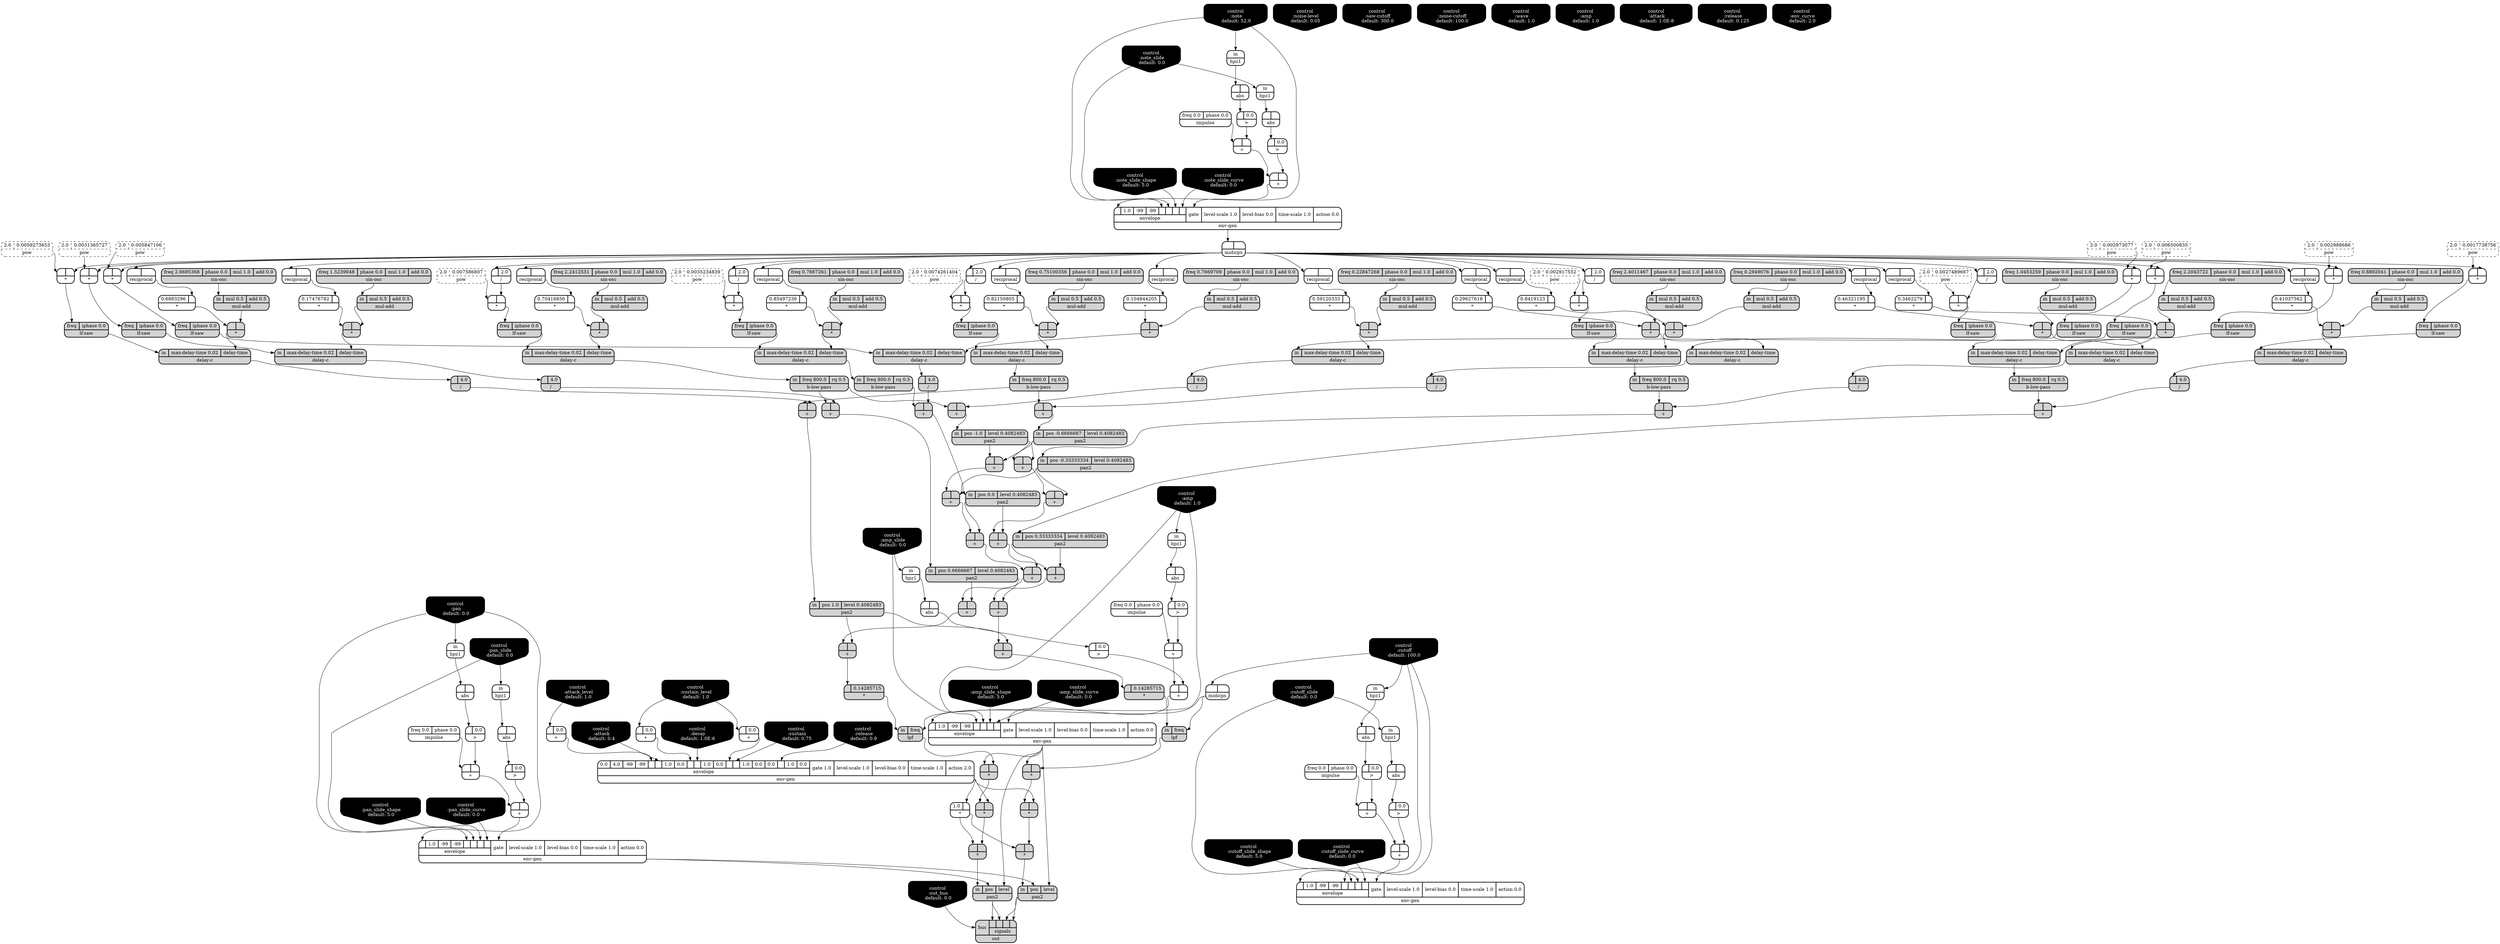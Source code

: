 digraph synthdef {
46 [label = "{{ <a> |<b> } |<__UG_NAME__>* }" style="bold, rounded" shape=record rankdir=LR];
49 [label = "{{ <a> 0.70416856|<b> } |<__UG_NAME__>* }" style="bold, rounded" shape=record rankdir=LR];
52 [label = "{{ <a> |<b> } |<__UG_NAME__>* }" style="filled, bold, rounded"  shape=record rankdir=LR];
56 [label = "{{ <a> 0.82150805|<b> } |<__UG_NAME__>* }" style="bold, rounded" shape=record rankdir=LR];
58 [label = "{{ <a> |<b> } |<__UG_NAME__>* }" style="bold, rounded" shape=record rankdir=LR];
61 [label = "{{ <a> 0.29627618|<b> } |<__UG_NAME__>* }" style="bold, rounded" shape=record rankdir=LR];
63 [label = "{{ <a> |<b> } |<__UG_NAME__>* }" style="filled, bold, rounded"  shape=record rankdir=LR];
65 [label = "{{ <a> 0.85497236|<b> } |<__UG_NAME__>* }" style="bold, rounded" shape=record rankdir=LR];
68 [label = "{{ <a> |<b> } |<__UG_NAME__>* }" style="filled, bold, rounded"  shape=record rankdir=LR];
73 [label = "{{ <a> |<b> } |<__UG_NAME__>* }" style="bold, rounded" shape=record rankdir=LR];
83 [label = "{{ <a> |<b> } |<__UG_NAME__>* }" style="bold, rounded" shape=record rankdir=LR];
87 [label = "{{ <a> |<b> } |<__UG_NAME__>* }" style="bold, rounded" shape=record rankdir=LR];
90 [label = "{{ <a> 0.104844205|<b> } |<__UG_NAME__>* }" style="bold, rounded" shape=record rankdir=LR];
93 [label = "{{ <a> |<b> } |<__UG_NAME__>* }" style="filled, bold, rounded"  shape=record rankdir=LR];
96 [label = "{{ <a> |<b> } |<__UG_NAME__>* }" style="bold, rounded" shape=record rankdir=LR];
99 [label = "{{ <a> 0.59120333|<b> } |<__UG_NAME__>* }" style="bold, rounded" shape=record rankdir=LR];
102 [label = "{{ <a> |<b> } |<__UG_NAME__>* }" style="filled, bold, rounded"  shape=record rankdir=LR];
110 [label = "{{ <a> |<b> } |<__UG_NAME__>* }" style="filled, bold, rounded"  shape=record rankdir=LR];
114 [label = "{{ <a> |<b> } |<__UG_NAME__>* }" style="bold, rounded" shape=record rankdir=LR];
123 [label = "{{ <a> |<b> } |<__UG_NAME__>* }" style="bold, rounded" shape=record rankdir=LR];
126 [label = "{{ <a> 0.8419123|<b> } |<__UG_NAME__>* }" style="bold, rounded" shape=record rankdir=LR];
127 [label = "{{ <a> |<b> } |<__UG_NAME__>* }" style="filled, bold, rounded"  shape=record rankdir=LR];
131 [label = "{{ <a> 0.46321195|<b> } |<__UG_NAME__>* }" style="bold, rounded" shape=record rankdir=LR];
133 [label = "{{ <a> |<b> } |<__UG_NAME__>* }" style="filled, bold, rounded"  shape=record rankdir=LR];
143 [label = "{{ <a> |<b> } |<__UG_NAME__>* }" style="bold, rounded" shape=record rankdir=LR];
152 [label = "{{ <a> |<b> } |<__UG_NAME__>* }" style="bold, rounded" shape=record rankdir=LR];
155 [label = "{{ <a> 0.3462279|<b> } |<__UG_NAME__>* }" style="bold, rounded" shape=record rankdir=LR];
157 [label = "{{ <a> |<b> } |<__UG_NAME__>* }" style="filled, bold, rounded"  shape=record rankdir=LR];
161 [label = "{{ <a> |<b> } |<__UG_NAME__>* }" style="bold, rounded" shape=record rankdir=LR];
164 [label = "{{ <a> 0.41037562|<b> } |<__UG_NAME__>* }" style="bold, rounded" shape=record rankdir=LR];
167 [label = "{{ <a> |<b> } |<__UG_NAME__>* }" style="filled, bold, rounded"  shape=record rankdir=LR];
174 [label = "{{ <a> |<b> } |<__UG_NAME__>* }" style="bold, rounded" shape=record rankdir=LR];
177 [label = "{{ <a> 0.17476782|<b> } |<__UG_NAME__>* }" style="bold, rounded" shape=record rankdir=LR];
180 [label = "{{ <a> |<b> } |<__UG_NAME__>* }" style="filled, bold, rounded"  shape=record rankdir=LR];
187 [label = "{{ <a> 0.6883296|<b> } |<__UG_NAME__>* }" style="bold, rounded" shape=record rankdir=LR];
190 [label = "{{ <a> |<b> } |<__UG_NAME__>* }" style="filled, bold, rounded"  shape=record rankdir=LR];
196 [label = "{{ <a> |<b> 0.14285715} |<__UG_NAME__>* }" style="filled, bold, rounded"  shape=record rankdir=LR];
199 [label = "{{ <a> 1.0|<b> } |<__UG_NAME__>* }" style="bold, rounded" shape=record rankdir=LR];
214 [label = "{{ <a> |<b> 0.14285715} |<__UG_NAME__>* }" style="filled, bold, rounded"  shape=record rankdir=LR];
216 [label = "{{ <a> |<b> } |<__UG_NAME__>* }" style="filled, bold, rounded"  shape=record rankdir=LR];
217 [label = "{{ <a> |<b> } |<__UG_NAME__>* }" style="filled, bold, rounded"  shape=record rankdir=LR];
218 [label = "{{ <a> |<b> } |<__UG_NAME__>* }" style="filled, bold, rounded"  shape=record rankdir=LR];
220 [label = "{{ <a> |<b> } |<__UG_NAME__>* }" style="filled, bold, rounded"  shape=record rankdir=LR];
227 [label = "{{ <a> |<b> } |<__UG_NAME__>* }" style="filled, bold, rounded"  shape=record rankdir=LR];
228 [label = "{{ <a> |<b> } |<__UG_NAME__>* }" style="filled, bold, rounded"  shape=record rankdir=LR];
38 [label = "{{ <a> |<b> } |<__UG_NAME__>+ }" style="bold, rounded" shape=record rankdir=LR];
42 [label = "{{ <a> |<b> } |<__UG_NAME__>+ }" style="bold, rounded" shape=record rankdir=LR];
78 [label = "{{ <a> |<b> 0.0} |<__UG_NAME__>+ }" style="bold, rounded" shape=record rankdir=LR];
79 [label = "{{ <a> |<b> 0.0} |<__UG_NAME__>+ }" style="bold, rounded" shape=record rankdir=LR];
80 [label = "{{ <a> |<b> 0.0} |<__UG_NAME__>+ }" style="bold, rounded" shape=record rankdir=LR];
105 [label = "{{ <a> |<b> } |<__UG_NAME__>+ }" style="filled, bold, rounded"  shape=record rankdir=LR];
118 [label = "{{ <a> |<b> } |<__UG_NAME__>+ }" style="filled, bold, rounded"  shape=record rankdir=LR];
120 [label = "{{ <a> |<b> } |<__UG_NAME__>+ }" style="filled, bold, rounded"  shape=record rankdir=LR];
136 [label = "{{ <a> |<b> } |<__UG_NAME__>+ }" style="filled, bold, rounded"  shape=record rankdir=LR];
138 [label = "{{ <a> |<b> } |<__UG_NAME__>+ }" style="filled, bold, rounded"  shape=record rankdir=LR];
139 [label = "{{ <a> |<b> } |<__UG_NAME__>+ }" style="filled, bold, rounded"  shape=record rankdir=LR];
140 [label = "{{ <a> |<b> } |<__UG_NAME__>+ }" style="filled, bold, rounded"  shape=record rankdir=LR];
147 [label = "{{ <a> |<b> } |<__UG_NAME__>+ }" style="filled, bold, rounded"  shape=record rankdir=LR];
149 [label = "{{ <a> |<b> } |<__UG_NAME__>+ }" style="filled, bold, rounded"  shape=record rankdir=LR];
170 [label = "{{ <a> |<b> } |<__UG_NAME__>+ }" style="filled, bold, rounded"  shape=record rankdir=LR];
172 [label = "{{ <a> |<b> } |<__UG_NAME__>+ }" style="filled, bold, rounded"  shape=record rankdir=LR];
183 [label = "{{ <a> |<b> } |<__UG_NAME__>+ }" style="filled, bold, rounded"  shape=record rankdir=LR];
185 [label = "{{ <a> |<b> } |<__UG_NAME__>+ }" style="filled, bold, rounded"  shape=record rankdir=LR];
193 [label = "{{ <a> |<b> } |<__UG_NAME__>+ }" style="filled, bold, rounded"  shape=record rankdir=LR];
195 [label = "{{ <a> |<b> } |<__UG_NAME__>+ }" style="filled, bold, rounded"  shape=record rankdir=LR];
204 [label = "{{ <a> |<b> } |<__UG_NAME__>+ }" style="bold, rounded" shape=record rankdir=LR];
208 [label = "{{ <a> |<b> } |<__UG_NAME__>+ }" style="bold, rounded" shape=record rankdir=LR];
210 [label = "{{ <a> |<b> } |<__UG_NAME__>+ }" style="filled, bold, rounded"  shape=record rankdir=LR];
211 [label = "{{ <a> |<b> } |<__UG_NAME__>+ }" style="filled, bold, rounded"  shape=record rankdir=LR];
212 [label = "{{ <a> |<b> } |<__UG_NAME__>+ }" style="filled, bold, rounded"  shape=record rankdir=LR];
213 [label = "{{ <a> |<b> } |<__UG_NAME__>+ }" style="filled, bold, rounded"  shape=record rankdir=LR];
224 [label = "{{ <a> |<b> } |<__UG_NAME__>+ }" style="bold, rounded" shape=record rankdir=LR];
225 [label = "{{ <a> |<b> } |<__UG_NAME__>+ }" style="bold, rounded" shape=record rankdir=LR];
236 [label = "{{ <a> |<b> } |<__UG_NAME__>+ }" style="bold, rounded" shape=record rankdir=LR];
240 [label = "{{ <a> |<b> } |<__UG_NAME__>+ }" style="bold, rounded" shape=record rankdir=LR];
45 [label = "{{ <a> |<b> 2.0} |<__UG_NAME__>/ }" style="bold, rounded" shape=record rankdir=LR];
72 [label = "{{ <a> |<b> 2.0} |<__UG_NAME__>/ }" style="bold, rounded" shape=record rankdir=LR];
95 [label = "{{ <a> |<b> 4.0} |<__UG_NAME__>/ }" style="filled, bold, rounded"  shape=record rankdir=LR];
104 [label = "{{ <a> |<b> 4.0} |<__UG_NAME__>/ }" style="filled, bold, rounded"  shape=record rankdir=LR];
117 [label = "{{ <a> |<b> 4.0} |<__UG_NAME__>/ }" style="filled, bold, rounded"  shape=record rankdir=LR];
122 [label = "{{ <a> |<b> 2.0} |<__UG_NAME__>/ }" style="bold, rounded" shape=record rankdir=LR];
135 [label = "{{ <a> |<b> 4.0} |<__UG_NAME__>/ }" style="filled, bold, rounded"  shape=record rankdir=LR];
142 [label = "{{ <a> |<b> 2.0} |<__UG_NAME__>/ }" style="bold, rounded" shape=record rankdir=LR];
151 [label = "{{ <a> |<b> 2.0} |<__UG_NAME__>/ }" style="bold, rounded" shape=record rankdir=LR];
169 [label = "{{ <a> |<b> 4.0} |<__UG_NAME__>/ }" style="filled, bold, rounded"  shape=record rankdir=LR];
182 [label = "{{ <a> |<b> 4.0} |<__UG_NAME__>/ }" style="filled, bold, rounded"  shape=record rankdir=LR];
192 [label = "{{ <a> |<b> 4.0} |<__UG_NAME__>/ }" style="filled, bold, rounded"  shape=record rankdir=LR];
37 [label = "{{ <a> |<b> 0.0} |<__UG_NAME__>\> }" style="bold, rounded" shape=record rankdir=LR];
41 [label = "{{ <a> |<b> 0.0} |<__UG_NAME__>\> }" style="bold, rounded" shape=record rankdir=LR];
77 [label = "{{ <a> |<b> 0.0} |<__UG_NAME__>\> }" style="bold, rounded" shape=record rankdir=LR];
203 [label = "{{ <a> |<b> 0.0} |<__UG_NAME__>\> }" style="bold, rounded" shape=record rankdir=LR];
207 [label = "{{ <a> |<b> 0.0} |<__UG_NAME__>\> }" style="bold, rounded" shape=record rankdir=LR];
223 [label = "{{ <a> |<b> 0.0} |<__UG_NAME__>\> }" style="bold, rounded" shape=record rankdir=LR];
235 [label = "{{ <a> |<b> 0.0} |<__UG_NAME__>\> }" style="bold, rounded" shape=record rankdir=LR];
239 [label = "{{ <a> |<b> 0.0} |<__UG_NAME__>\> }" style="bold, rounded" shape=record rankdir=LR];
36 [label = "{{ <a> |<b> } |<__UG_NAME__>abs }" style="bold, rounded" shape=record rankdir=LR];
40 [label = "{{ <a> |<b> } |<__UG_NAME__>abs }" style="bold, rounded" shape=record rankdir=LR];
76 [label = "{{ <a> |<b> } |<__UG_NAME__>abs }" style="bold, rounded" shape=record rankdir=LR];
202 [label = "{{ <a> |<b> } |<__UG_NAME__>abs }" style="bold, rounded" shape=record rankdir=LR];
206 [label = "{{ <a> |<b> } |<__UG_NAME__>abs }" style="bold, rounded" shape=record rankdir=LR];
222 [label = "{{ <a> |<b> } |<__UG_NAME__>abs }" style="bold, rounded" shape=record rankdir=LR];
234 [label = "{{ <a> |<b> } |<__UG_NAME__>abs }" style="bold, rounded" shape=record rankdir=LR];
238 [label = "{{ <a> |<b> } |<__UG_NAME__>abs }" style="bold, rounded" shape=record rankdir=LR];
54 [label = "{{ <in> in|<freq> freq 800.0|<rq> rq 0.5} |<__UG_NAME__>b-low-pass }" style="filled, bold, rounded"  shape=record rankdir=LR];
112 [label = "{{ <in> in|<freq> freq 800.0|<rq> rq 0.5} |<__UG_NAME__>b-low-pass }" style="filled, bold, rounded"  shape=record rankdir=LR];
129 [label = "{{ <in> in|<freq> freq 800.0|<rq> rq 0.5} |<__UG_NAME__>b-low-pass }" style="filled, bold, rounded"  shape=record rankdir=LR];
146 [label = "{{ <in> in|<freq> freq 800.0|<rq> rq 0.5} |<__UG_NAME__>b-low-pass }" style="filled, bold, rounded"  shape=record rankdir=LR];
159 [label = "{{ <in> in|<freq> freq 800.0|<rq> rq 0.5} |<__UG_NAME__>b-low-pass }" style="filled, bold, rounded"  shape=record rankdir=LR];
0 [label = "control
 :amp
 default: 1.0" shape=invhouse style="rounded, filled, bold" fillcolor=black fontcolor=white ]; 
1 [label = "control
 :noise-level
 default: 0.05" shape=invhouse style="rounded, filled, bold" fillcolor=black fontcolor=white ]; 
2 [label = "control
 :attack
 default: 0.4" shape=invhouse style="rounded, filled, bold" fillcolor=black fontcolor=white ]; 
3 [label = "control
 :release
 default: 0.9" shape=invhouse style="rounded, filled, bold" fillcolor=black fontcolor=white ]; 
4 [label = "control
 :saw-cutoff
 default: 300.0" shape=invhouse style="rounded, filled, bold" fillcolor=black fontcolor=white ]; 
5 [label = "control
 :noise-cutoff
 default: 100.0" shape=invhouse style="rounded, filled, bold" fillcolor=black fontcolor=white ]; 
6 [label = "control
 :wave
 default: 1.0" shape=invhouse style="rounded, filled, bold" fillcolor=black fontcolor=white ]; 
7 [label = "control
 :note
 default: 52.0" shape=invhouse style="rounded, filled, bold" fillcolor=black fontcolor=white ]; 
8 [label = "control
 :note_slide
 default: 0.0" shape=invhouse style="rounded, filled, bold" fillcolor=black fontcolor=white ]; 
9 [label = "control
 :note_slide_shape
 default: 5.0" shape=invhouse style="rounded, filled, bold" fillcolor=black fontcolor=white ]; 
10 [label = "control
 :note_slide_curve
 default: 0.0" shape=invhouse style="rounded, filled, bold" fillcolor=black fontcolor=white ]; 
11 [label = "control
 :amp
 default: 1.0" shape=invhouse style="rounded, filled, bold" fillcolor=black fontcolor=white ]; 
12 [label = "control
 :amp_slide
 default: 0.0" shape=invhouse style="rounded, filled, bold" fillcolor=black fontcolor=white ]; 
13 [label = "control
 :amp_slide_shape
 default: 5.0" shape=invhouse style="rounded, filled, bold" fillcolor=black fontcolor=white ]; 
14 [label = "control
 :amp_slide_curve
 default: 0.0" shape=invhouse style="rounded, filled, bold" fillcolor=black fontcolor=white ]; 
15 [label = "control
 :pan
 default: 0.0" shape=invhouse style="rounded, filled, bold" fillcolor=black fontcolor=white ]; 
16 [label = "control
 :pan_slide
 default: 0.0" shape=invhouse style="rounded, filled, bold" fillcolor=black fontcolor=white ]; 
17 [label = "control
 :pan_slide_shape
 default: 5.0" shape=invhouse style="rounded, filled, bold" fillcolor=black fontcolor=white ]; 
18 [label = "control
 :pan_slide_curve
 default: 0.0" shape=invhouse style="rounded, filled, bold" fillcolor=black fontcolor=white ]; 
19 [label = "control
 :attack
 default: 1.0E-8" shape=invhouse style="rounded, filled, bold" fillcolor=black fontcolor=white ]; 
20 [label = "control
 :decay
 default: 1.0E-6" shape=invhouse style="rounded, filled, bold" fillcolor=black fontcolor=white ]; 
21 [label = "control
 :sustain
 default: 0.75" shape=invhouse style="rounded, filled, bold" fillcolor=black fontcolor=white ]; 
22 [label = "control
 :release
 default: 0.125" shape=invhouse style="rounded, filled, bold" fillcolor=black fontcolor=white ]; 
23 [label = "control
 :attack_level
 default: 1.0" shape=invhouse style="rounded, filled, bold" fillcolor=black fontcolor=white ]; 
24 [label = "control
 :sustain_level
 default: 1.0" shape=invhouse style="rounded, filled, bold" fillcolor=black fontcolor=white ]; 
25 [label = "control
 :env_curve
 default: 2.0" shape=invhouse style="rounded, filled, bold" fillcolor=black fontcolor=white ]; 
26 [label = "control
 :out_bus
 default: 0.0" shape=invhouse style="rounded, filled, bold" fillcolor=black fontcolor=white ]; 
27 [label = "control
 :cutoff
 default: 100.0" shape=invhouse style="rounded, filled, bold" fillcolor=black fontcolor=white ]; 
28 [label = "control
 :cutoff_slide
 default: 0.0" shape=invhouse style="rounded, filled, bold" fillcolor=black fontcolor=white ]; 
29 [label = "control
 :cutoff_slide_shape
 default: 5.0" shape=invhouse style="rounded, filled, bold" fillcolor=black fontcolor=white ]; 
30 [label = "control
 :cutoff_slide_curve
 default: 0.0" shape=invhouse style="rounded, filled, bold" fillcolor=black fontcolor=white ]; 
53 [label = "{{ <in> in|<max____delay____time> max-delay-time 0.02|<delay____time> delay-time} |<__UG_NAME__>delay-c }" style="filled, bold, rounded"  shape=record rankdir=LR];
94 [label = "{{ <in> in|<max____delay____time> max-delay-time 0.02|<delay____time> delay-time} |<__UG_NAME__>delay-c }" style="filled, bold, rounded"  shape=record rankdir=LR];
103 [label = "{{ <in> in|<max____delay____time> max-delay-time 0.02|<delay____time> delay-time} |<__UG_NAME__>delay-c }" style="filled, bold, rounded"  shape=record rankdir=LR];
111 [label = "{{ <in> in|<max____delay____time> max-delay-time 0.02|<delay____time> delay-time} |<__UG_NAME__>delay-c }" style="filled, bold, rounded"  shape=record rankdir=LR];
116 [label = "{{ <in> in|<max____delay____time> max-delay-time 0.02|<delay____time> delay-time} |<__UG_NAME__>delay-c }" style="filled, bold, rounded"  shape=record rankdir=LR];
128 [label = "{{ <in> in|<max____delay____time> max-delay-time 0.02|<delay____time> delay-time} |<__UG_NAME__>delay-c }" style="filled, bold, rounded"  shape=record rankdir=LR];
134 [label = "{{ <in> in|<max____delay____time> max-delay-time 0.02|<delay____time> delay-time} |<__UG_NAME__>delay-c }" style="filled, bold, rounded"  shape=record rankdir=LR];
145 [label = "{{ <in> in|<max____delay____time> max-delay-time 0.02|<delay____time> delay-time} |<__UG_NAME__>delay-c }" style="filled, bold, rounded"  shape=record rankdir=LR];
158 [label = "{{ <in> in|<max____delay____time> max-delay-time 0.02|<delay____time> delay-time} |<__UG_NAME__>delay-c }" style="filled, bold, rounded"  shape=record rankdir=LR];
168 [label = "{{ <in> in|<max____delay____time> max-delay-time 0.02|<delay____time> delay-time} |<__UG_NAME__>delay-c }" style="filled, bold, rounded"  shape=record rankdir=LR];
181 [label = "{{ <in> in|<max____delay____time> max-delay-time 0.02|<delay____time> delay-time} |<__UG_NAME__>delay-c }" style="filled, bold, rounded"  shape=record rankdir=LR];
191 [label = "{{ <in> in|<max____delay____time> max-delay-time 0.02|<delay____time> delay-time} |<__UG_NAME__>delay-c }" style="filled, bold, rounded"  shape=record rankdir=LR];
43 [label = "{{ {{<envelope___control___0>|1.0|-99|-99|<envelope___control___4>|<envelope___control___5>|<envelope___control___6>|<envelope___control___7>}|envelope}|<gate> gate|<level____scale> level-scale 1.0|<level____bias> level-bias 0.0|<time____scale> time-scale 1.0|<action> action 0.0} |<__UG_NAME__>env-gen }" style="bold, rounded" shape=record rankdir=LR];
81 [label = "{{ {{0.0|4.0|-99|-99|<envelope___binary____op____u____gen___4>|<envelope___control___5>|1.0|0.0|<envelope___binary____op____u____gen___8>|<envelope___control___9>|1.0|0.0|<envelope___binary____op____u____gen___12>|<envelope___control___13>|1.0|0.0|0.0|<envelope___control___17>|1.0|0.0}|envelope}|<gate> gate 1.0|<level____scale> level-scale 1.0|<level____bias> level-bias 0.0|<time____scale> time-scale 1.0|<action> action 2.0} |<__UG_NAME__>env-gen }" style="bold, rounded" shape=record rankdir=LR];
209 [label = "{{ {{<envelope___control___0>|1.0|-99|-99|<envelope___control___4>|<envelope___control___5>|<envelope___control___6>|<envelope___control___7>}|envelope}|<gate> gate|<level____scale> level-scale 1.0|<level____bias> level-bias 0.0|<time____scale> time-scale 1.0|<action> action 0.0} |<__UG_NAME__>env-gen }" style="bold, rounded" shape=record rankdir=LR];
226 [label = "{{ {{<envelope___control___0>|1.0|-99|-99|<envelope___control___4>|<envelope___control___5>|<envelope___control___6>|<envelope___control___7>}|envelope}|<gate> gate|<level____scale> level-scale 1.0|<level____bias> level-bias 0.0|<time____scale> time-scale 1.0|<action> action 0.0} |<__UG_NAME__>env-gen }" style="bold, rounded" shape=record rankdir=LR];
241 [label = "{{ {{<envelope___control___0>|1.0|-99|-99|<envelope___control___4>|<envelope___control___5>|<envelope___control___6>|<envelope___control___7>}|envelope}|<gate> gate|<level____scale> level-scale 1.0|<level____bias> level-bias 0.0|<time____scale> time-scale 1.0|<action> action 0.0} |<__UG_NAME__>env-gen }" style="bold, rounded" shape=record rankdir=LR];
35 [label = "{{ <in> in} |<__UG_NAME__>hpz1 }" style="bold, rounded" shape=record rankdir=LR];
39 [label = "{{ <in> in} |<__UG_NAME__>hpz1 }" style="bold, rounded" shape=record rankdir=LR];
75 [label = "{{ <in> in} |<__UG_NAME__>hpz1 }" style="bold, rounded" shape=record rankdir=LR];
201 [label = "{{ <in> in} |<__UG_NAME__>hpz1 }" style="bold, rounded" shape=record rankdir=LR];
205 [label = "{{ <in> in} |<__UG_NAME__>hpz1 }" style="bold, rounded" shape=record rankdir=LR];
219 [label = "{{ <in> in} |<__UG_NAME__>hpz1 }" style="bold, rounded" shape=record rankdir=LR];
233 [label = "{{ <in> in} |<__UG_NAME__>hpz1 }" style="bold, rounded" shape=record rankdir=LR];
237 [label = "{{ <in> in} |<__UG_NAME__>hpz1 }" style="bold, rounded" shape=record rankdir=LR];
34 [label = "{{ <freq> freq 0.0|<phase> phase 0.0} |<__UG_NAME__>impulse }" style="bold, rounded" shape=record rankdir=LR];
200 [label = "{{ <freq> freq 0.0|<phase> phase 0.0} |<__UG_NAME__>impulse }" style="bold, rounded" shape=record rankdir=LR];
221 [label = "{{ <freq> freq 0.0|<phase> phase 0.0} |<__UG_NAME__>impulse }" style="bold, rounded" shape=record rankdir=LR];
232 [label = "{{ <freq> freq 0.0|<phase> phase 0.0} |<__UG_NAME__>impulse }" style="bold, rounded" shape=record rankdir=LR];
47 [label = "{{ <freq> freq|<iphase> iphase 0.0} |<__UG_NAME__>lf-saw }" style="filled, bold, rounded"  shape=record rankdir=LR];
59 [label = "{{ <freq> freq|<iphase> iphase 0.0} |<__UG_NAME__>lf-saw }" style="filled, bold, rounded"  shape=record rankdir=LR];
84 [label = "{{ <freq> freq|<iphase> iphase 0.0} |<__UG_NAME__>lf-saw }" style="filled, bold, rounded"  shape=record rankdir=LR];
88 [label = "{{ <freq> freq|<iphase> iphase 0.0} |<__UG_NAME__>lf-saw }" style="filled, bold, rounded"  shape=record rankdir=LR];
97 [label = "{{ <freq> freq|<iphase> iphase 0.0} |<__UG_NAME__>lf-saw }" style="filled, bold, rounded"  shape=record rankdir=LR];
107 [label = "{{ <freq> freq|<iphase> iphase 0.0} |<__UG_NAME__>lf-saw }" style="filled, bold, rounded"  shape=record rankdir=LR];
115 [label = "{{ <freq> freq|<iphase> iphase 0.0} |<__UG_NAME__>lf-saw }" style="filled, bold, rounded"  shape=record rankdir=LR];
124 [label = "{{ <freq> freq|<iphase> iphase 0.0} |<__UG_NAME__>lf-saw }" style="filled, bold, rounded"  shape=record rankdir=LR];
144 [label = "{{ <freq> freq|<iphase> iphase 0.0} |<__UG_NAME__>lf-saw }" style="filled, bold, rounded"  shape=record rankdir=LR];
153 [label = "{{ <freq> freq|<iphase> iphase 0.0} |<__UG_NAME__>lf-saw }" style="filled, bold, rounded"  shape=record rankdir=LR];
162 [label = "{{ <freq> freq|<iphase> iphase 0.0} |<__UG_NAME__>lf-saw }" style="filled, bold, rounded"  shape=record rankdir=LR];
175 [label = "{{ <freq> freq|<iphase> iphase 0.0} |<__UG_NAME__>lf-saw }" style="filled, bold, rounded"  shape=record rankdir=LR];
198 [label = "{{ <in> in|<freq> freq} |<__UG_NAME__>lpf }" style="filled, bold, rounded"  shape=record rankdir=LR];
215 [label = "{{ <in> in|<freq> freq} |<__UG_NAME__>lpf }" style="filled, bold, rounded"  shape=record rankdir=LR];
44 [label = "{{ <a> |<b> } |<__UG_NAME__>midicps }" style="bold, rounded" shape=record rankdir=LR];
197 [label = "{{ <a> |<b> } |<__UG_NAME__>midicps }" style="bold, rounded" shape=record rankdir=LR];
51 [label = "{{ <in> in|<mul> mul 0.5|<add> add 0.5} |<__UG_NAME__>mul-add }" style="filled, bold, rounded"  shape=record rankdir=LR];
62 [label = "{{ <in> in|<mul> mul 0.5|<add> add 0.5} |<__UG_NAME__>mul-add }" style="filled, bold, rounded"  shape=record rankdir=LR];
67 [label = "{{ <in> in|<mul> mul 0.5|<add> add 0.5} |<__UG_NAME__>mul-add }" style="filled, bold, rounded"  shape=record rankdir=LR];
70 [label = "{{ <in> in|<mul> mul 0.5|<add> add 0.5} |<__UG_NAME__>mul-add }" style="filled, bold, rounded"  shape=record rankdir=LR];
92 [label = "{{ <in> in|<mul> mul 0.5|<add> add 0.5} |<__UG_NAME__>mul-add }" style="filled, bold, rounded"  shape=record rankdir=LR];
101 [label = "{{ <in> in|<mul> mul 0.5|<add> add 0.5} |<__UG_NAME__>mul-add }" style="filled, bold, rounded"  shape=record rankdir=LR];
109 [label = "{{ <in> in|<mul> mul 0.5|<add> add 0.5} |<__UG_NAME__>mul-add }" style="filled, bold, rounded"  shape=record rankdir=LR];
132 [label = "{{ <in> in|<mul> mul 0.5|<add> add 0.5} |<__UG_NAME__>mul-add }" style="filled, bold, rounded"  shape=record rankdir=LR];
156 [label = "{{ <in> in|<mul> mul 0.5|<add> add 0.5} |<__UG_NAME__>mul-add }" style="filled, bold, rounded"  shape=record rankdir=LR];
166 [label = "{{ <in> in|<mul> mul 0.5|<add> add 0.5} |<__UG_NAME__>mul-add }" style="filled, bold, rounded"  shape=record rankdir=LR];
179 [label = "{{ <in> in|<mul> mul 0.5|<add> add 0.5} |<__UG_NAME__>mul-add }" style="filled, bold, rounded"  shape=record rankdir=LR];
189 [label = "{{ <in> in|<mul> mul 0.5|<add> add 0.5} |<__UG_NAME__>mul-add }" style="filled, bold, rounded"  shape=record rankdir=LR];
231 [label = "{{ <bus> bus|{{<signals___pan2___0>|<signals___pan2___1>|<signals___pan2___2>|<signals___pan2___3>}|signals}} |<__UG_NAME__>out }" style="filled, bold, rounded"  shape=record rankdir=LR];
106 [label = "{{ <in> in|<pos> pos -1.0|<level> level 0.4082483} |<__UG_NAME__>pan2 }" style="filled, bold, rounded"  shape=record rankdir=LR];
119 [label = "{{ <in> in|<pos> pos -0.6666667|<level> level 0.4082483} |<__UG_NAME__>pan2 }" style="filled, bold, rounded"  shape=record rankdir=LR];
137 [label = "{{ <in> in|<pos> pos -0.33333334|<level> level 0.4082483} |<__UG_NAME__>pan2 }" style="filled, bold, rounded"  shape=record rankdir=LR];
148 [label = "{{ <in> in|<pos> pos 0.0|<level> level 0.4082483} |<__UG_NAME__>pan2 }" style="filled, bold, rounded"  shape=record rankdir=LR];
171 [label = "{{ <in> in|<pos> pos 0.33333334|<level> level 0.4082483} |<__UG_NAME__>pan2 }" style="filled, bold, rounded"  shape=record rankdir=LR];
184 [label = "{{ <in> in|<pos> pos 0.6666667|<level> level 0.4082483} |<__UG_NAME__>pan2 }" style="filled, bold, rounded"  shape=record rankdir=LR];
194 [label = "{{ <in> in|<pos> pos 1.0|<level> level 0.4082483} |<__UG_NAME__>pan2 }" style="filled, bold, rounded"  shape=record rankdir=LR];
229 [label = "{{ <in> in|<pos> pos|<level> level} |<__UG_NAME__>pan2 }" style="filled, bold, rounded"  shape=record rankdir=LR];
230 [label = "{{ <in> in|<pos> pos|<level> level} |<__UG_NAME__>pan2 }" style="filled, bold, rounded"  shape=record rankdir=LR];
31 [label = "{{ <a> 2.0|<b> 0.002973077} |<__UG_NAME__>pow }" style="dashed, rounded" shape=record rankdir=LR];
33 [label = "{{ <a> 2.0|<b> 0.007586807} |<__UG_NAME__>pow }" style="dashed, rounded" shape=record rankdir=LR];
57 [label = "{{ <a> 2.0|<b> 0.0059273653} |<__UG_NAME__>pow }" style="dashed, rounded" shape=record rankdir=LR];
71 [label = "{{ <a> 2.0|<b> 0.0074261404} |<__UG_NAME__>pow }" style="dashed, rounded" shape=record rankdir=LR];
82 [label = "{{ <a> 2.0|<b> 0.002988686} |<__UG_NAME__>pow }" style="dashed, rounded" shape=record rankdir=LR];
86 [label = "{{ <a> 2.0|<b> 0.005847106} |<__UG_NAME__>pow }" style="dashed, rounded" shape=record rankdir=LR];
113 [label = "{{ <a> 2.0|<b> 0.006500835} |<__UG_NAME__>pow }" style="dashed, rounded" shape=record rankdir=LR];
121 [label = "{{ <a> 2.0|<b> 0.002917552} |<__UG_NAME__>pow }" style="dashed, rounded" shape=record rankdir=LR];
141 [label = "{{ <a> 2.0|<b> 0.0035234839} |<__UG_NAME__>pow }" style="dashed, rounded" shape=record rankdir=LR];
150 [label = "{{ <a> 2.0|<b> 0.0027489667} |<__UG_NAME__>pow }" style="dashed, rounded" shape=record rankdir=LR];
160 [label = "{{ <a> 2.0|<b> 0.0017738756} |<__UG_NAME__>pow }" style="dashed, rounded" shape=record rankdir=LR];
173 [label = "{{ <a> 2.0|<b> 0.0031365727} |<__UG_NAME__>pow }" style="dashed, rounded" shape=record rankdir=LR];
48 [label = "{{ <a> |<b> } |<__UG_NAME__>reciprocal }" style="bold, rounded" shape=record rankdir=LR];
55 [label = "{{ <a> |<b> } |<__UG_NAME__>reciprocal }" style="bold, rounded" shape=record rankdir=LR];
60 [label = "{{ <a> |<b> } |<__UG_NAME__>reciprocal }" style="bold, rounded" shape=record rankdir=LR];
64 [label = "{{ <a> |<b> } |<__UG_NAME__>reciprocal }" style="bold, rounded" shape=record rankdir=LR];
89 [label = "{{ <a> |<b> } |<__UG_NAME__>reciprocal }" style="bold, rounded" shape=record rankdir=LR];
98 [label = "{{ <a> |<b> } |<__UG_NAME__>reciprocal }" style="bold, rounded" shape=record rankdir=LR];
125 [label = "{{ <a> |<b> } |<__UG_NAME__>reciprocal }" style="bold, rounded" shape=record rankdir=LR];
130 [label = "{{ <a> |<b> } |<__UG_NAME__>reciprocal }" style="bold, rounded" shape=record rankdir=LR];
154 [label = "{{ <a> |<b> } |<__UG_NAME__>reciprocal }" style="bold, rounded" shape=record rankdir=LR];
163 [label = "{{ <a> |<b> } |<__UG_NAME__>reciprocal }" style="bold, rounded" shape=record rankdir=LR];
176 [label = "{{ <a> |<b> } |<__UG_NAME__>reciprocal }" style="bold, rounded" shape=record rankdir=LR];
186 [label = "{{ <a> |<b> } |<__UG_NAME__>reciprocal }" style="bold, rounded" shape=record rankdir=LR];
32 [label = "{{ <freq> freq 2.4011467|<phase> phase 0.0|<mul> mul 1.0|<add> add 0.0} |<__UG_NAME__>sin-osc }" style="filled, bold, rounded"  shape=record rankdir=LR];
50 [label = "{{ <freq> freq 2.2412531|<phase> phase 0.0|<mul> mul 1.0|<add> add 0.0} |<__UG_NAME__>sin-osc }" style="filled, bold, rounded"  shape=record rankdir=LR];
66 [label = "{{ <freq> freq 0.7667261|<phase> phase 0.0|<mul> mul 1.0|<add> add 0.0} |<__UG_NAME__>sin-osc }" style="filled, bold, rounded"  shape=record rankdir=LR];
69 [label = "{{ <freq> freq 0.2949076|<phase> phase 0.0|<mul> mul 1.0|<add> add 0.0} |<__UG_NAME__>sin-osc }" style="filled, bold, rounded"  shape=record rankdir=LR];
74 [label = "{{ <freq> freq 1.0453259|<phase> phase 0.0|<mul> mul 1.0|<add> add 0.0} |<__UG_NAME__>sin-osc }" style="filled, bold, rounded"  shape=record rankdir=LR];
85 [label = "{{ <freq> freq 2.2043722|<phase> phase 0.0|<mul> mul 1.0|<add> add 0.0} |<__UG_NAME__>sin-osc }" style="filled, bold, rounded"  shape=record rankdir=LR];
91 [label = "{{ <freq> freq 0.7669709|<phase> phase 0.0|<mul> mul 1.0|<add> add 0.0} |<__UG_NAME__>sin-osc }" style="filled, bold, rounded"  shape=record rankdir=LR];
100 [label = "{{ <freq> freq 0.22847268|<phase> phase 0.0|<mul> mul 1.0|<add> add 0.0} |<__UG_NAME__>sin-osc }" style="filled, bold, rounded"  shape=record rankdir=LR];
108 [label = "{{ <freq> freq 0.75100356|<phase> phase 0.0|<mul> mul 1.0|<add> add 0.0} |<__UG_NAME__>sin-osc }" style="filled, bold, rounded"  shape=record rankdir=LR];
165 [label = "{{ <freq> freq 0.8892041|<phase> phase 0.0|<mul> mul 1.0|<add> add 0.0} |<__UG_NAME__>sin-osc }" style="filled, bold, rounded"  shape=record rankdir=LR];
178 [label = "{{ <freq> freq 1.5239048|<phase> phase 0.0|<mul> mul 1.0|<add> add 0.0} |<__UG_NAME__>sin-osc }" style="filled, bold, rounded"  shape=record rankdir=LR];
188 [label = "{{ <freq> freq 2.6695368|<phase> phase 0.0|<mul> mul 1.0|<add> add 0.0} |<__UG_NAME__>sin-osc }" style="filled, bold, rounded"  shape=record rankdir=LR];

45:__UG_NAME__ -> 46:b ;
33:__UG_NAME__ -> 46:a ;
48:__UG_NAME__ -> 49:b ;
51:__UG_NAME__ -> 52:b ;
49:__UG_NAME__ -> 52:a ;
55:__UG_NAME__ -> 56:b ;
44:__UG_NAME__ -> 58:b ;
57:__UG_NAME__ -> 58:a ;
60:__UG_NAME__ -> 61:b ;
62:__UG_NAME__ -> 63:b ;
61:__UG_NAME__ -> 63:a ;
64:__UG_NAME__ -> 65:b ;
67:__UG_NAME__ -> 68:b ;
65:__UG_NAME__ -> 68:a ;
72:__UG_NAME__ -> 73:b ;
71:__UG_NAME__ -> 73:a ;
44:__UG_NAME__ -> 83:b ;
82:__UG_NAME__ -> 83:a ;
44:__UG_NAME__ -> 87:b ;
86:__UG_NAME__ -> 87:a ;
89:__UG_NAME__ -> 90:b ;
92:__UG_NAME__ -> 93:b ;
90:__UG_NAME__ -> 93:a ;
44:__UG_NAME__ -> 96:b ;
31:__UG_NAME__ -> 96:a ;
98:__UG_NAME__ -> 99:b ;
101:__UG_NAME__ -> 102:b ;
99:__UG_NAME__ -> 102:a ;
109:__UG_NAME__ -> 110:b ;
56:__UG_NAME__ -> 110:a ;
44:__UG_NAME__ -> 114:b ;
113:__UG_NAME__ -> 114:a ;
122:__UG_NAME__ -> 123:b ;
121:__UG_NAME__ -> 123:a ;
125:__UG_NAME__ -> 126:b ;
70:__UG_NAME__ -> 127:b ;
126:__UG_NAME__ -> 127:a ;
130:__UG_NAME__ -> 131:b ;
132:__UG_NAME__ -> 133:b ;
131:__UG_NAME__ -> 133:a ;
142:__UG_NAME__ -> 143:b ;
141:__UG_NAME__ -> 143:a ;
151:__UG_NAME__ -> 152:b ;
150:__UG_NAME__ -> 152:a ;
154:__UG_NAME__ -> 155:b ;
156:__UG_NAME__ -> 157:b ;
155:__UG_NAME__ -> 157:a ;
44:__UG_NAME__ -> 161:b ;
160:__UG_NAME__ -> 161:a ;
163:__UG_NAME__ -> 164:b ;
166:__UG_NAME__ -> 167:b ;
164:__UG_NAME__ -> 167:a ;
44:__UG_NAME__ -> 174:b ;
173:__UG_NAME__ -> 174:a ;
176:__UG_NAME__ -> 177:b ;
179:__UG_NAME__ -> 180:b ;
177:__UG_NAME__ -> 180:a ;
186:__UG_NAME__ -> 187:b ;
189:__UG_NAME__ -> 190:b ;
187:__UG_NAME__ -> 190:a ;
195:__UG_NAME__ -> 196:a ;
81:__UG_NAME__ -> 199:b ;
213:__UG_NAME__ -> 214:a ;
215:__UG_NAME__ -> 216:b ;
209:__UG_NAME__ -> 216:a ;
81:__UG_NAME__ -> 217:b ;
216:__UG_NAME__ -> 217:a ;
217:__UG_NAME__ -> 218:b ;
199:__UG_NAME__ -> 218:a ;
198:__UG_NAME__ -> 220:b ;
209:__UG_NAME__ -> 220:a ;
81:__UG_NAME__ -> 227:b ;
220:__UG_NAME__ -> 227:a ;
227:__UG_NAME__ -> 228:b ;
199:__UG_NAME__ -> 228:a ;
37:__UG_NAME__ -> 38:b ;
34:__UG_NAME__ -> 38:a ;
41:__UG_NAME__ -> 42:b ;
38:__UG_NAME__ -> 42:a ;
23:__UG_NAME__ -> 78:a ;
24:__UG_NAME__ -> 79:a ;
24:__UG_NAME__ -> 80:a ;
104:__UG_NAME__ -> 105:b ;
54:__UG_NAME__ -> 105:a ;
117:__UG_NAME__ -> 118:b ;
112:__UG_NAME__ -> 118:a ;
119:__UG_NAME__ -> 120:b ;
106:__UG_NAME__ -> 120:a ;
135:__UG_NAME__ -> 136:b ;
129:__UG_NAME__ -> 136:a ;
137:__UG_NAME__ -> 138:b ;
120:__UG_NAME__ -> 138:a ;
119:__UG_NAME__ -> 139:b ;
106:__UG_NAME__ -> 139:a ;
137:__UG_NAME__ -> 140:b ;
139:__UG_NAME__ -> 140:a ;
95:__UG_NAME__ -> 147:b ;
146:__UG_NAME__ -> 147:a ;
148:__UG_NAME__ -> 149:b ;
140:__UG_NAME__ -> 149:a ;
169:__UG_NAME__ -> 170:b ;
159:__UG_NAME__ -> 170:a ;
171:__UG_NAME__ -> 172:b ;
149:__UG_NAME__ -> 172:a ;
182:__UG_NAME__ -> 183:b ;
54:__UG_NAME__ -> 183:a ;
184:__UG_NAME__ -> 185:b ;
172:__UG_NAME__ -> 185:a ;
192:__UG_NAME__ -> 193:b ;
112:__UG_NAME__ -> 193:a ;
194:__UG_NAME__ -> 195:b ;
185:__UG_NAME__ -> 195:a ;
203:__UG_NAME__ -> 204:b ;
200:__UG_NAME__ -> 204:a ;
207:__UG_NAME__ -> 208:b ;
204:__UG_NAME__ -> 208:a ;
148:__UG_NAME__ -> 210:b ;
138:__UG_NAME__ -> 210:a ;
171:__UG_NAME__ -> 211:b ;
210:__UG_NAME__ -> 211:a ;
184:__UG_NAME__ -> 212:b ;
211:__UG_NAME__ -> 212:a ;
194:__UG_NAME__ -> 213:b ;
212:__UG_NAME__ -> 213:a ;
223:__UG_NAME__ -> 224:b ;
221:__UG_NAME__ -> 224:a ;
77:__UG_NAME__ -> 225:b ;
224:__UG_NAME__ -> 225:a ;
235:__UG_NAME__ -> 236:b ;
232:__UG_NAME__ -> 236:a ;
239:__UG_NAME__ -> 240:b ;
236:__UG_NAME__ -> 240:a ;
44:__UG_NAME__ -> 45:a ;
44:__UG_NAME__ -> 72:a ;
94:__UG_NAME__ -> 95:a ;
103:__UG_NAME__ -> 104:a ;
116:__UG_NAME__ -> 117:a ;
44:__UG_NAME__ -> 122:a ;
134:__UG_NAME__ -> 135:a ;
44:__UG_NAME__ -> 142:a ;
44:__UG_NAME__ -> 151:a ;
168:__UG_NAME__ -> 169:a ;
181:__UG_NAME__ -> 182:a ;
191:__UG_NAME__ -> 192:a ;
36:__UG_NAME__ -> 37:a ;
40:__UG_NAME__ -> 41:a ;
76:__UG_NAME__ -> 77:a ;
202:__UG_NAME__ -> 203:a ;
206:__UG_NAME__ -> 207:a ;
222:__UG_NAME__ -> 223:a ;
234:__UG_NAME__ -> 235:a ;
238:__UG_NAME__ -> 239:a ;
35:__UG_NAME__ -> 36:a ;
39:__UG_NAME__ -> 40:a ;
75:__UG_NAME__ -> 76:a ;
201:__UG_NAME__ -> 202:a ;
205:__UG_NAME__ -> 206:a ;
219:__UG_NAME__ -> 222:a ;
233:__UG_NAME__ -> 234:a ;
237:__UG_NAME__ -> 238:a ;
53:__UG_NAME__ -> 54:in ;
111:__UG_NAME__ -> 112:in ;
128:__UG_NAME__ -> 129:in ;
145:__UG_NAME__ -> 146:in ;
158:__UG_NAME__ -> 159:in ;
52:__UG_NAME__ -> 53:delay____time ;
47:__UG_NAME__ -> 53:in ;
93:__UG_NAME__ -> 94:delay____time ;
88:__UG_NAME__ -> 94:in ;
102:__UG_NAME__ -> 103:delay____time ;
97:__UG_NAME__ -> 103:in ;
110:__UG_NAME__ -> 111:delay____time ;
107:__UG_NAME__ -> 111:in ;
63:__UG_NAME__ -> 116:delay____time ;
115:__UG_NAME__ -> 116:in ;
127:__UG_NAME__ -> 128:delay____time ;
124:__UG_NAME__ -> 128:in ;
133:__UG_NAME__ -> 134:delay____time ;
84:__UG_NAME__ -> 134:in ;
68:__UG_NAME__ -> 145:delay____time ;
144:__UG_NAME__ -> 145:in ;
157:__UG_NAME__ -> 158:delay____time ;
153:__UG_NAME__ -> 158:in ;
167:__UG_NAME__ -> 168:delay____time ;
162:__UG_NAME__ -> 168:in ;
180:__UG_NAME__ -> 181:delay____time ;
175:__UG_NAME__ -> 181:in ;
190:__UG_NAME__ -> 191:delay____time ;
59:__UG_NAME__ -> 191:in ;
42:__UG_NAME__ -> 43:gate ;
7:__UG_NAME__ -> 43:envelope___control___0 ;
7:__UG_NAME__ -> 43:envelope___control___4 ;
8:__UG_NAME__ -> 43:envelope___control___5 ;
9:__UG_NAME__ -> 43:envelope___control___6 ;
10:__UG_NAME__ -> 43:envelope___control___7 ;
78:__UG_NAME__ -> 81:envelope___binary____op____u____gen___4 ;
2:__UG_NAME__ -> 81:envelope___control___5 ;
79:__UG_NAME__ -> 81:envelope___binary____op____u____gen___8 ;
20:__UG_NAME__ -> 81:envelope___control___9 ;
80:__UG_NAME__ -> 81:envelope___binary____op____u____gen___12 ;
21:__UG_NAME__ -> 81:envelope___control___13 ;
3:__UG_NAME__ -> 81:envelope___control___17 ;
208:__UG_NAME__ -> 209:gate ;
0:__UG_NAME__ -> 209:envelope___control___0 ;
0:__UG_NAME__ -> 209:envelope___control___4 ;
12:__UG_NAME__ -> 209:envelope___control___5 ;
13:__UG_NAME__ -> 209:envelope___control___6 ;
14:__UG_NAME__ -> 209:envelope___control___7 ;
225:__UG_NAME__ -> 226:gate ;
15:__UG_NAME__ -> 226:envelope___control___0 ;
15:__UG_NAME__ -> 226:envelope___control___4 ;
16:__UG_NAME__ -> 226:envelope___control___5 ;
17:__UG_NAME__ -> 226:envelope___control___6 ;
18:__UG_NAME__ -> 226:envelope___control___7 ;
240:__UG_NAME__ -> 241:gate ;
27:__UG_NAME__ -> 241:envelope___control___0 ;
27:__UG_NAME__ -> 241:envelope___control___4 ;
28:__UG_NAME__ -> 241:envelope___control___5 ;
29:__UG_NAME__ -> 241:envelope___control___6 ;
30:__UG_NAME__ -> 241:envelope___control___7 ;
7:__UG_NAME__ -> 35:in ;
8:__UG_NAME__ -> 39:in ;
16:__UG_NAME__ -> 75:in ;
0:__UG_NAME__ -> 201:in ;
12:__UG_NAME__ -> 205:in ;
15:__UG_NAME__ -> 219:in ;
27:__UG_NAME__ -> 233:in ;
28:__UG_NAME__ -> 237:in ;
46:__UG_NAME__ -> 47:freq ;
58:__UG_NAME__ -> 59:freq ;
83:__UG_NAME__ -> 84:freq ;
87:__UG_NAME__ -> 88:freq ;
96:__UG_NAME__ -> 97:freq ;
73:__UG_NAME__ -> 107:freq ;
114:__UG_NAME__ -> 115:freq ;
123:__UG_NAME__ -> 124:freq ;
143:__UG_NAME__ -> 144:freq ;
152:__UG_NAME__ -> 153:freq ;
161:__UG_NAME__ -> 162:freq ;
174:__UG_NAME__ -> 175:freq ;
197:__UG_NAME__ -> 198:freq ;
196:__UG_NAME__ -> 198:in ;
197:__UG_NAME__ -> 215:freq ;
214:__UG_NAME__ -> 215:in ;
43:__UG_NAME__ -> 44:a ;
27:__UG_NAME__ -> 197:a ;
50:__UG_NAME__ -> 51:in ;
32:__UG_NAME__ -> 62:in ;
66:__UG_NAME__ -> 67:in ;
69:__UG_NAME__ -> 70:in ;
91:__UG_NAME__ -> 92:in ;
100:__UG_NAME__ -> 101:in ;
108:__UG_NAME__ -> 109:in ;
74:__UG_NAME__ -> 132:in ;
85:__UG_NAME__ -> 156:in ;
165:__UG_NAME__ -> 166:in ;
178:__UG_NAME__ -> 179:in ;
188:__UG_NAME__ -> 189:in ;
229:__UG_NAME__ -> 231:signals___pan2___0 ;
229:__UG_NAME__ -> 231:signals___pan2___1 ;
230:__UG_NAME__ -> 231:signals___pan2___2 ;
230:__UG_NAME__ -> 231:signals___pan2___3 ;
26:__UG_NAME__ -> 231:bus ;
105:__UG_NAME__ -> 106:in ;
118:__UG_NAME__ -> 119:in ;
136:__UG_NAME__ -> 137:in ;
147:__UG_NAME__ -> 148:in ;
170:__UG_NAME__ -> 171:in ;
183:__UG_NAME__ -> 184:in ;
193:__UG_NAME__ -> 194:in ;
209:__UG_NAME__ -> 229:level ;
226:__UG_NAME__ -> 229:pos ;
228:__UG_NAME__ -> 229:in ;
209:__UG_NAME__ -> 230:level ;
226:__UG_NAME__ -> 230:pos ;
218:__UG_NAME__ -> 230:in ;
44:__UG_NAME__ -> 48:a ;
44:__UG_NAME__ -> 55:a ;
44:__UG_NAME__ -> 60:a ;
44:__UG_NAME__ -> 64:a ;
44:__UG_NAME__ -> 89:a ;
44:__UG_NAME__ -> 98:a ;
44:__UG_NAME__ -> 125:a ;
44:__UG_NAME__ -> 130:a ;
44:__UG_NAME__ -> 154:a ;
44:__UG_NAME__ -> 163:a ;
44:__UG_NAME__ -> 176:a ;
44:__UG_NAME__ -> 186:a ;

}